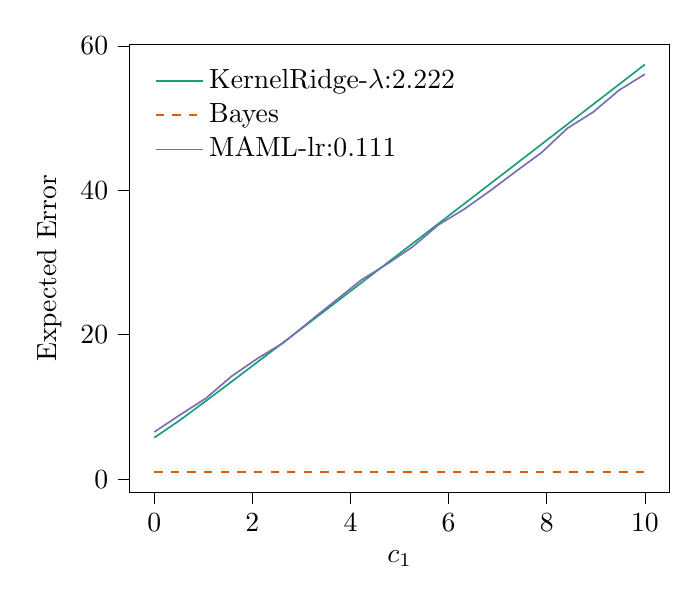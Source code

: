 % This file was created with tikzplotlib v0.10.1.
\begin{tikzpicture}

\definecolor{chocolate217952}{RGB}{217,95,2}
\definecolor{darkcyan27158119}{RGB}{27,158,119}
\definecolor{darkgray176}{RGB}{176,176,176}
\definecolor{deeppink23141138}{RGB}{231,41,138}
\definecolor{lightslategray117112179}{RGB}{117,112,179}

\begin{axis}[
legend cell align={left},
legend style={
  fill opacity=0.8,
  draw opacity=1,
  text opacity=1,
  at={(0.03,0.97)},
  anchor=north west,
  draw=none
},
tick align=outside,
tick pos=left,
x grid style={darkgray176},
xlabel={\(\displaystyle c_{1}\)},
xmin=-0.499, xmax=10.5,
xtick style={color=black},
y grid style={darkgray176},
ylabel={Expected Error},
ymin=-1.821, ymax=60.239,
ytick style={color=black}
]
\addplot [semithick, darkcyan27158119]
table {%
0.001 5.749
0.527 8.193
1.054 10.842
1.58 13.527
2.106 16.231
2.632 18.947
3.159 21.671
3.685 24.403
4.211 27.139
4.737 29.879
5.264 32.623
5.79 35.37
6.316 38.12
6.842 40.871
7.369 43.625
7.895 46.381
8.421 49.138
8.947 51.897
9.474 54.657
10 57.418
};
\addlegendentry{KernelRidge-$\lambda$:2.222}
\addplot [semithick, chocolate217952, dashed]
table {%
0.001 1.0
0.527 1.0
1.054 1.0
1.58 1.0
2.106 1.0
2.632 1.0
3.159 1.0
3.685 1.0
4.211 1.0
4.737 1.0
5.264 1.0
5.79 1.0
6.316 1.0
6.842 1.0
7.369 1.0
7.895 1.0
8.421 1.0
8.947 1.0
9.474 1.0
10 1.0
};
\addlegendentry{Bayes}
\addplot [semithick, lightslategray117112179]
table {%
0.001 6.545
0.527 8.917
1.054 11.213
1.58 14.278
2.106 16.722
2.632 18.886
3.159 21.804
3.685 24.666
4.211 27.54
4.737 29.754
5.264 32.164
5.79 35.206
6.316 37.378
6.842 39.916
7.369 42.603
7.895 45.224
8.421 48.584
8.947 50.827
9.474 53.855
10 56.069
};
\addlegendentry{MAML-lr:0.111}

\end{axis}

\end{tikzpicture}
